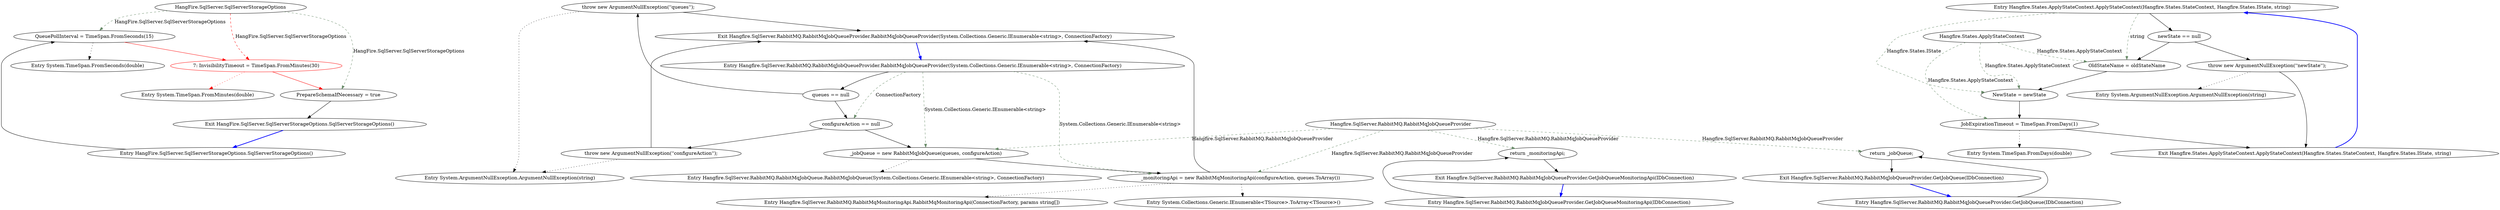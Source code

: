 digraph  {
m0_5 [cluster="System.TimeSpan.FromSeconds(double)", file="SqlServerStorageOptions.cs", label="Entry System.TimeSpan.FromSeconds(double)", span="0-0"];
m0_6 [cluster="System.TimeSpan.FromMinutes(double)", file="SqlServerStorageOptions.cs", label="Entry System.TimeSpan.FromMinutes(double)", span="0-0"];
m0_0 [cluster="HangFire.SqlServer.SqlServerStorageOptions.SqlServerStorageOptions()", file="SqlServerStorageOptions.cs", label="Entry HangFire.SqlServer.SqlServerStorageOptions.SqlServerStorageOptions()", span="24-24"];
m0_1 [cluster="HangFire.SqlServer.SqlServerStorageOptions.SqlServerStorageOptions()", file="SqlServerStorageOptions.cs", label="QueuePollInterval = TimeSpan.FromSeconds(15)", span="26-26"];
m0_2 [cluster="HangFire.SqlServer.SqlServerStorageOptions.SqlServerStorageOptions()", color=red, community=0, file="SqlServerStorageOptions.cs", label="7: InvisibilityTimeout = TimeSpan.FromMinutes(30)", span="27-27"];
m0_3 [cluster="HangFire.SqlServer.SqlServerStorageOptions.SqlServerStorageOptions()", file="SqlServerStorageOptions.cs", label="PrepareSchemaIfNecessary = true", span="29-29"];
m0_4 [cluster="HangFire.SqlServer.SqlServerStorageOptions.SqlServerStorageOptions()", file="SqlServerStorageOptions.cs", label="Exit HangFire.SqlServer.SqlServerStorageOptions.SqlServerStorageOptions()", span="24-24"];
m0_7 [file="SqlServerStorageOptions.cs", label="HangFire.SqlServer.SqlServerStorageOptions", span=""];
m1_8 [cluster="System.ArgumentNullException.ArgumentNullException(string)", file="StorageFacts.cs", label="Entry System.ArgumentNullException.ArgumentNullException(string)", span="0-0"];
m1_12 [cluster="Hangfire.SqlServer.RabbitMQ.RabbitMqJobQueueProvider.GetJobQueue(IDbConnection)", file="StorageFacts.cs", label="Entry Hangfire.SqlServer.RabbitMQ.RabbitMqJobQueueProvider.GetJobQueue(IDbConnection)", span="22-22"];
m1_13 [cluster="Hangfire.SqlServer.RabbitMQ.RabbitMqJobQueueProvider.GetJobQueue(IDbConnection)", file="StorageFacts.cs", label="return _jobQueue;", span="24-24"];
m1_14 [cluster="Hangfire.SqlServer.RabbitMQ.RabbitMqJobQueueProvider.GetJobQueue(IDbConnection)", file="StorageFacts.cs", label="Exit Hangfire.SqlServer.RabbitMQ.RabbitMqJobQueueProvider.GetJobQueue(IDbConnection)", span="22-22"];
m1_0 [cluster="Hangfire.SqlServer.RabbitMQ.RabbitMqJobQueueProvider.RabbitMqJobQueueProvider(System.Collections.Generic.IEnumerable<string>, ConnectionFactory)", file="StorageFacts.cs", label="Entry Hangfire.SqlServer.RabbitMQ.RabbitMqJobQueueProvider.RabbitMqJobQueueProvider(System.Collections.Generic.IEnumerable<string>, ConnectionFactory)", span="13-13"];
m1_1 [cluster="Hangfire.SqlServer.RabbitMQ.RabbitMqJobQueueProvider.RabbitMqJobQueueProvider(System.Collections.Generic.IEnumerable<string>, ConnectionFactory)", file="StorageFacts.cs", label="queues == null", span="15-15"];
m1_3 [cluster="Hangfire.SqlServer.RabbitMQ.RabbitMqJobQueueProvider.RabbitMqJobQueueProvider(System.Collections.Generic.IEnumerable<string>, ConnectionFactory)", file="StorageFacts.cs", label="configureAction == null", span="16-16"];
m1_5 [cluster="Hangfire.SqlServer.RabbitMQ.RabbitMqJobQueueProvider.RabbitMqJobQueueProvider(System.Collections.Generic.IEnumerable<string>, ConnectionFactory)", file="StorageFacts.cs", label="_jobQueue = new RabbitMqJobQueue(queues, configureAction)", span="18-18"];
m1_6 [cluster="Hangfire.SqlServer.RabbitMQ.RabbitMqJobQueueProvider.RabbitMqJobQueueProvider(System.Collections.Generic.IEnumerable<string>, ConnectionFactory)", file="StorageFacts.cs", label="_monitoringApi = new RabbitMqMonitoringApi(configureAction, queues.ToArray())", span="19-19"];
m1_2 [cluster="Hangfire.SqlServer.RabbitMQ.RabbitMqJobQueueProvider.RabbitMqJobQueueProvider(System.Collections.Generic.IEnumerable<string>, ConnectionFactory)", file="StorageFacts.cs", label="throw new ArgumentNullException(''queues'');", span="15-15"];
m1_4 [cluster="Hangfire.SqlServer.RabbitMQ.RabbitMqJobQueueProvider.RabbitMqJobQueueProvider(System.Collections.Generic.IEnumerable<string>, ConnectionFactory)", file="StorageFacts.cs", label="throw new ArgumentNullException(''configureAction'');", span="16-16"];
m1_7 [cluster="Hangfire.SqlServer.RabbitMQ.RabbitMqJobQueueProvider.RabbitMqJobQueueProvider(System.Collections.Generic.IEnumerable<string>, ConnectionFactory)", file="StorageFacts.cs", label="Exit Hangfire.SqlServer.RabbitMQ.RabbitMqJobQueueProvider.RabbitMqJobQueueProvider(System.Collections.Generic.IEnumerable<string>, ConnectionFactory)", span="13-13"];
m1_10 [cluster="Hangfire.SqlServer.RabbitMQ.RabbitMqMonitoringApi.RabbitMqMonitoringApi(ConnectionFactory, params string[])", file="StorageFacts.cs", label="Entry Hangfire.SqlServer.RabbitMQ.RabbitMqMonitoringApi.RabbitMqMonitoringApi(ConnectionFactory, params string[])", span="15-15"];
m1_9 [cluster="Hangfire.SqlServer.RabbitMQ.RabbitMqJobQueue.RabbitMqJobQueue(System.Collections.Generic.IEnumerable<string>, ConnectionFactory)", file="StorageFacts.cs", label="Entry Hangfire.SqlServer.RabbitMQ.RabbitMqJobQueue.RabbitMqJobQueue(System.Collections.Generic.IEnumerable<string>, ConnectionFactory)", span="21-21"];
m1_11 [cluster="System.Collections.Generic.IEnumerable<TSource>.ToArray<TSource>()", file="StorageFacts.cs", label="Entry System.Collections.Generic.IEnumerable<TSource>.ToArray<TSource>()", span="0-0"];
m1_15 [cluster="Hangfire.SqlServer.RabbitMQ.RabbitMqJobQueueProvider.GetJobQueueMonitoringApi(IDbConnection)", file="StorageFacts.cs", label="Entry Hangfire.SqlServer.RabbitMQ.RabbitMqJobQueueProvider.GetJobQueueMonitoringApi(IDbConnection)", span="27-27"];
m1_16 [cluster="Hangfire.SqlServer.RabbitMQ.RabbitMqJobQueueProvider.GetJobQueueMonitoringApi(IDbConnection)", file="StorageFacts.cs", label="return _monitoringApi;", span="29-29"];
m1_17 [cluster="Hangfire.SqlServer.RabbitMQ.RabbitMqJobQueueProvider.GetJobQueueMonitoringApi(IDbConnection)", file="StorageFacts.cs", label="Exit Hangfire.SqlServer.RabbitMQ.RabbitMqJobQueueProvider.GetJobQueueMonitoringApi(IDbConnection)", span="27-27"];
m1_18 [file="StorageFacts.cs", label="Hangfire.SqlServer.RabbitMQ.RabbitMqJobQueueProvider", span=""];
m2_0 [cluster="Hangfire.States.ApplyStateContext.ApplyStateContext(Hangfire.States.StateContext, Hangfire.States.IState, string)", file="WorkerManagerFacts.cs", label="Entry Hangfire.States.ApplyStateContext.ApplyStateContext(Hangfire.States.StateContext, Hangfire.States.IState, string)", span="23-23"];
m2_1 [cluster="Hangfire.States.ApplyStateContext.ApplyStateContext(Hangfire.States.StateContext, Hangfire.States.IState, string)", file="WorkerManagerFacts.cs", label="newState == null", span="26-26"];
m2_3 [cluster="Hangfire.States.ApplyStateContext.ApplyStateContext(Hangfire.States.StateContext, Hangfire.States.IState, string)", file="WorkerManagerFacts.cs", label="OldStateName = oldStateName", span="28-28"];
m2_4 [cluster="Hangfire.States.ApplyStateContext.ApplyStateContext(Hangfire.States.StateContext, Hangfire.States.IState, string)", file="WorkerManagerFacts.cs", label="NewState = newState", span="29-29"];
m2_2 [cluster="Hangfire.States.ApplyStateContext.ApplyStateContext(Hangfire.States.StateContext, Hangfire.States.IState, string)", file="WorkerManagerFacts.cs", label="throw new ArgumentNullException(''newState'');", span="26-26"];
m2_5 [cluster="Hangfire.States.ApplyStateContext.ApplyStateContext(Hangfire.States.StateContext, Hangfire.States.IState, string)", file="WorkerManagerFacts.cs", label="JobExpirationTimeout = TimeSpan.FromDays(1)", span="30-30"];
m2_6 [cluster="Hangfire.States.ApplyStateContext.ApplyStateContext(Hangfire.States.StateContext, Hangfire.States.IState, string)", file="WorkerManagerFacts.cs", label="Exit Hangfire.States.ApplyStateContext.ApplyStateContext(Hangfire.States.StateContext, Hangfire.States.IState, string)", span="23-23"];
m2_7 [cluster="System.ArgumentNullException.ArgumentNullException(string)", file="WorkerManagerFacts.cs", label="Entry System.ArgumentNullException.ArgumentNullException(string)", span="0-0"];
m2_8 [cluster="System.TimeSpan.FromDays(double)", file="WorkerManagerFacts.cs", label="Entry System.TimeSpan.FromDays(double)", span="0-0"];
m2_9 [file="WorkerManagerFacts.cs", label="Hangfire.States.ApplyStateContext", span=""];
m0_0 -> m0_1  [key=0, style=solid];
m0_1 -> m0_2  [color=red, key=0, style=solid];
m0_1 -> m0_5  [key=2, style=dotted];
m0_2 -> m0_3  [color=red, key=0, style=solid];
m0_2 -> m0_6  [color=red, key=2, style=dotted];
m0_3 -> m0_4  [key=0, style=solid];
m0_4 -> m0_0  [color=blue, key=0, style=bold];
m0_7 -> m0_1  [color=darkseagreen4, key=1, label="HangFire.SqlServer.SqlServerStorageOptions", style=dashed];
m0_7 -> m0_2  [color=red, key=1, label="HangFire.SqlServer.SqlServerStorageOptions", style=dashed];
m0_7 -> m0_3  [color=darkseagreen4, key=1, label="HangFire.SqlServer.SqlServerStorageOptions", style=dashed];
m1_12 -> m1_13  [key=0, style=solid];
m1_13 -> m1_14  [key=0, style=solid];
m1_14 -> m1_12  [color=blue, key=0, style=bold];
m1_0 -> m1_1  [key=0, style=solid];
m1_0 -> m1_3  [color=darkseagreen4, key=1, label=ConnectionFactory, style=dashed];
m1_0 -> m1_5  [color=darkseagreen4, key=1, label="System.Collections.Generic.IEnumerable<string>", style=dashed];
m1_0 -> m1_6  [color=darkseagreen4, key=1, label="System.Collections.Generic.IEnumerable<string>", style=dashed];
m1_1 -> m1_2  [key=0, style=solid];
m1_1 -> m1_3  [key=0, style=solid];
m1_3 -> m1_4  [key=0, style=solid];
m1_3 -> m1_5  [key=0, style=solid];
m1_5 -> m1_6  [key=0, style=solid];
m1_5 -> m1_9  [key=2, style=dotted];
m1_6 -> m1_7  [key=0, style=solid];
m1_6 -> m1_10  [key=2, style=dotted];
m1_6 -> m1_11  [key=2, style=dotted];
m1_2 -> m1_7  [key=0, style=solid];
m1_2 -> m1_8  [key=2, style=dotted];
m1_4 -> m1_7  [key=0, style=solid];
m1_4 -> m1_8  [key=2, style=dotted];
m1_7 -> m1_0  [color=blue, key=0, style=bold];
m1_15 -> m1_16  [key=0, style=solid];
m1_16 -> m1_17  [key=0, style=solid];
m1_17 -> m1_15  [color=blue, key=0, style=bold];
m1_18 -> m1_5  [color=darkseagreen4, key=1, label="Hangfire.SqlServer.RabbitMQ.RabbitMqJobQueueProvider", style=dashed];
m1_18 -> m1_6  [color=darkseagreen4, key=1, label="Hangfire.SqlServer.RabbitMQ.RabbitMqJobQueueProvider", style=dashed];
m1_18 -> m1_13  [color=darkseagreen4, key=1, label="Hangfire.SqlServer.RabbitMQ.RabbitMqJobQueueProvider", style=dashed];
m1_18 -> m1_16  [color=darkseagreen4, key=1, label="Hangfire.SqlServer.RabbitMQ.RabbitMqJobQueueProvider", style=dashed];
m2_0 -> m2_1  [key=0, style=solid];
m2_0 -> m2_3  [color=darkseagreen4, key=1, label=string, style=dashed];
m2_0 -> m2_4  [color=darkseagreen4, key=1, label="Hangfire.States.IState", style=dashed];
m2_1 -> m2_2  [key=0, style=solid];
m2_1 -> m2_3  [key=0, style=solid];
m2_3 -> m2_4  [key=0, style=solid];
m2_4 -> m2_5  [key=0, style=solid];
m2_2 -> m2_6  [key=0, style=solid];
m2_2 -> m2_7  [key=2, style=dotted];
m2_5 -> m2_6  [key=0, style=solid];
m2_5 -> m2_8  [key=2, style=dotted];
m2_6 -> m2_0  [color=blue, key=0, style=bold];
m2_9 -> m2_3  [color=darkseagreen4, key=1, label="Hangfire.States.ApplyStateContext", style=dashed];
m2_9 -> m2_4  [color=darkseagreen4, key=1, label="Hangfire.States.ApplyStateContext", style=dashed];
m2_9 -> m2_5  [color=darkseagreen4, key=1, label="Hangfire.States.ApplyStateContext", style=dashed];
}
